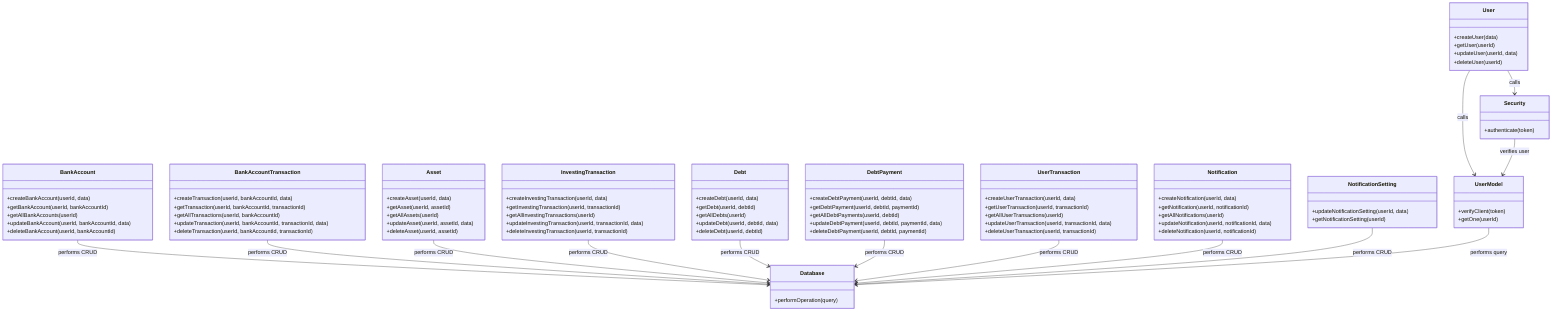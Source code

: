classDiagram
    class User {
      +createUser(data)
      +getUser(userId)
      +updateUser(userId, data)
      +deleteUser(userId)
    }
    
    class BankAccount {
      +createBankAccount(userId, data)
      +getBankAccount(userId, bankAccountId)
      +getAllBankAccounts(userId)
      +updateBankAccount(userId, bankAccountId, data)
      +deleteBankAccount(userId, bankAccountId)
    }

    class BankAccountTransaction {
      +createTransaction(userId, bankAccountId, data)
      +getTransaction(userId, bankAccountId, transactionId)
      +getAllTransactions(userId, bankAccountId)
      +updateTransaction(userId, bankAccountId, transactionId, data)
      +deleteTransaction(userId, bankAccountId, transactionId)
    }

    class Asset {
      +createAsset(userId, data)
      +getAsset(userId, assetId)
      +getAllAssets(userId)
      +updateAsset(userId, assetId, data)
      +deleteAsset(userId, assetId)
    }

    class InvestingTransaction {
      +createInvestingTransaction(userId, data)
      +getInvestingTransaction(userId, transactionId)
      +getAllInvestingTransactions(userId)
      +updateInvestingTransaction(userId, transactionId, data)
      +deleteInvestingTransaction(userId, transactionId)
    }

    class Debt {
      +createDebt(userId, data)
      +getDebt(userId, debtId)
      +getAllDebts(userId)
      +updateDebt(userId, debtId, data)
      +deleteDebt(userId, debtId)
    }

    class DebtPayment {
      +createDebtPayment(userId, debtId, data)
      +getDebtPayment(userId, debtId, paymentId)
      +getAllDebtPayments(userId, debtId)
      +updateDebtPayment(userId, debtId, paymentId, data)
      +deleteDebtPayment(userId, debtId, paymentId)
    }

    class UserTransaction {
      +createUserTransaction(userId, data)
      +getUserTransaction(userId, transactionId)
      +getAllUserTransactions(userId)
      +updateUserTransaction(userId, transactionId, data)
      +deleteUserTransaction(userId, transactionId)
    }

    class Notification {
      +createNotification(userId, data)
      +getNotification(userId, notificationId)
      +getAllNotifications(userId)
      +updateNotification(userId, notificationId, data)
      +deleteNotification(userId, notificationId)
    }

    class NotificationSetting {
      +updateNotificationSetting(userId, data)
      +getNotificationSetting(userId)
    }

    class UserModel {
      +verifyClient(token)
      +getOne(userId)
    }

    class Security {
      +authenticate(token)
    }

    class Database {
      +performOperation(query)
    }

    User --> UserModel : calls
    User --> Security : calls
    BankAccount --> Database : performs CRUD
    BankAccountTransaction --> Database : performs CRUD
    Asset --> Database : performs CRUD
    InvestingTransaction --> Database : performs CRUD
    Debt --> Database : performs CRUD
    DebtPayment --> Database : performs CRUD
    UserTransaction --> Database : performs CRUD
    Notification --> Database : performs CRUD
    NotificationSetting --> Database : performs CRUD

    UserModel --> Database : performs query
    Security --> UserModel : verifies user